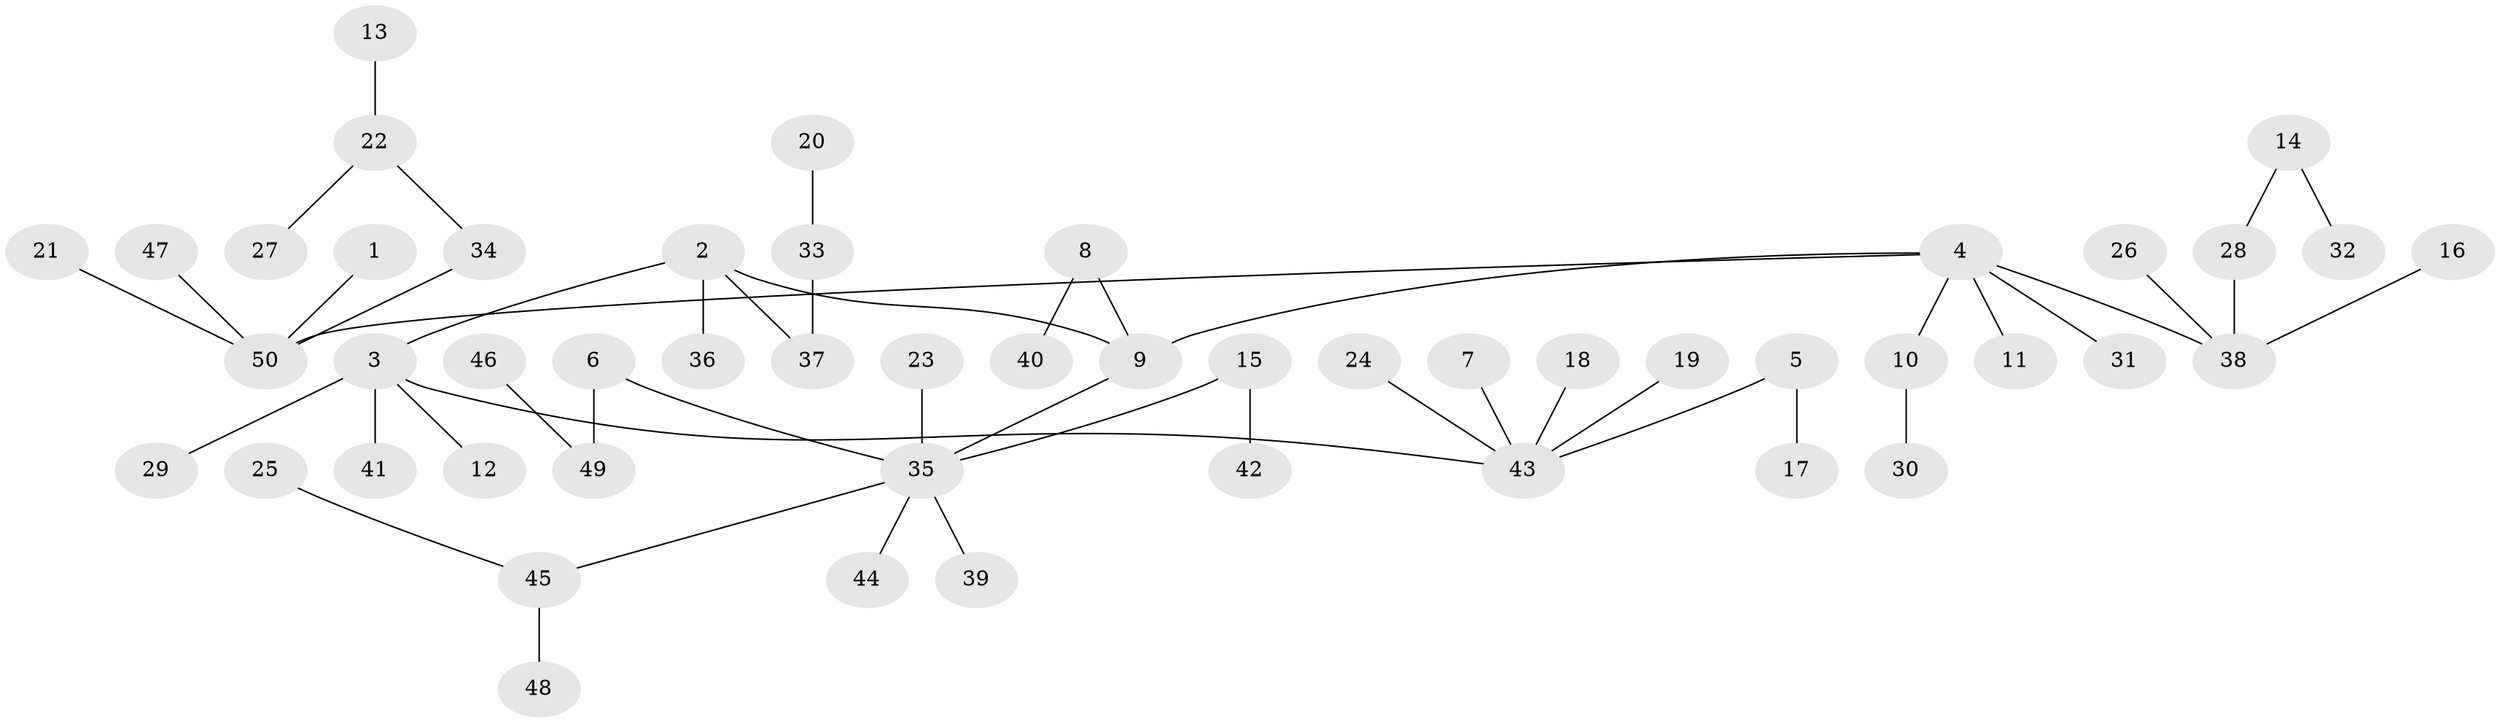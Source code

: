 // original degree distribution, {6: 0.030303030303030304, 7: 0.020202020202020204, 1: 0.5151515151515151, 4: 0.06060606060606061, 2: 0.30303030303030304, 5: 0.010101010101010102, 3: 0.050505050505050504, 9: 0.010101010101010102}
// Generated by graph-tools (version 1.1) at 2025/37/03/04/25 23:37:17]
// undirected, 50 vertices, 49 edges
graph export_dot {
  node [color=gray90,style=filled];
  1;
  2;
  3;
  4;
  5;
  6;
  7;
  8;
  9;
  10;
  11;
  12;
  13;
  14;
  15;
  16;
  17;
  18;
  19;
  20;
  21;
  22;
  23;
  24;
  25;
  26;
  27;
  28;
  29;
  30;
  31;
  32;
  33;
  34;
  35;
  36;
  37;
  38;
  39;
  40;
  41;
  42;
  43;
  44;
  45;
  46;
  47;
  48;
  49;
  50;
  1 -- 50 [weight=1.0];
  2 -- 3 [weight=1.0];
  2 -- 9 [weight=1.0];
  2 -- 36 [weight=1.0];
  2 -- 37 [weight=1.0];
  3 -- 12 [weight=1.0];
  3 -- 29 [weight=1.0];
  3 -- 41 [weight=1.0];
  3 -- 43 [weight=1.0];
  4 -- 9 [weight=1.0];
  4 -- 10 [weight=1.0];
  4 -- 11 [weight=1.0];
  4 -- 31 [weight=1.0];
  4 -- 38 [weight=1.0];
  4 -- 50 [weight=1.0];
  5 -- 17 [weight=1.0];
  5 -- 43 [weight=1.0];
  6 -- 35 [weight=1.0];
  6 -- 49 [weight=1.0];
  7 -- 43 [weight=1.0];
  8 -- 9 [weight=1.0];
  8 -- 40 [weight=1.0];
  9 -- 35 [weight=1.0];
  10 -- 30 [weight=1.0];
  13 -- 22 [weight=1.0];
  14 -- 28 [weight=1.0];
  14 -- 32 [weight=1.0];
  15 -- 35 [weight=1.0];
  15 -- 42 [weight=1.0];
  16 -- 38 [weight=1.0];
  18 -- 43 [weight=1.0];
  19 -- 43 [weight=1.0];
  20 -- 33 [weight=1.0];
  21 -- 50 [weight=1.0];
  22 -- 27 [weight=1.0];
  22 -- 34 [weight=1.0];
  23 -- 35 [weight=1.0];
  24 -- 43 [weight=1.0];
  25 -- 45 [weight=1.0];
  26 -- 38 [weight=1.0];
  28 -- 38 [weight=1.0];
  33 -- 37 [weight=1.0];
  34 -- 50 [weight=1.0];
  35 -- 39 [weight=1.0];
  35 -- 44 [weight=1.0];
  35 -- 45 [weight=1.0];
  45 -- 48 [weight=1.0];
  46 -- 49 [weight=1.0];
  47 -- 50 [weight=1.0];
}
